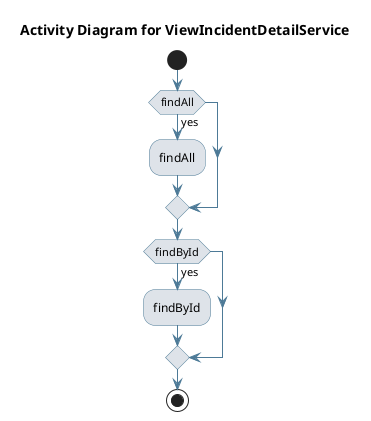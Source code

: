 @startuml
skinparam activity {
 BackgroundColor #DEE3E9 
 BorderColor #4D7A97 
 ArrowColor #4D7A97 
}
!pragma useVerticalIf on
start
title Activity Diagram for ViewIncidentDetailService

if (findAll) then (yes)
:findAll;
endif
if (findById) then (yes)
:findById;
endif
stop
@enduml
